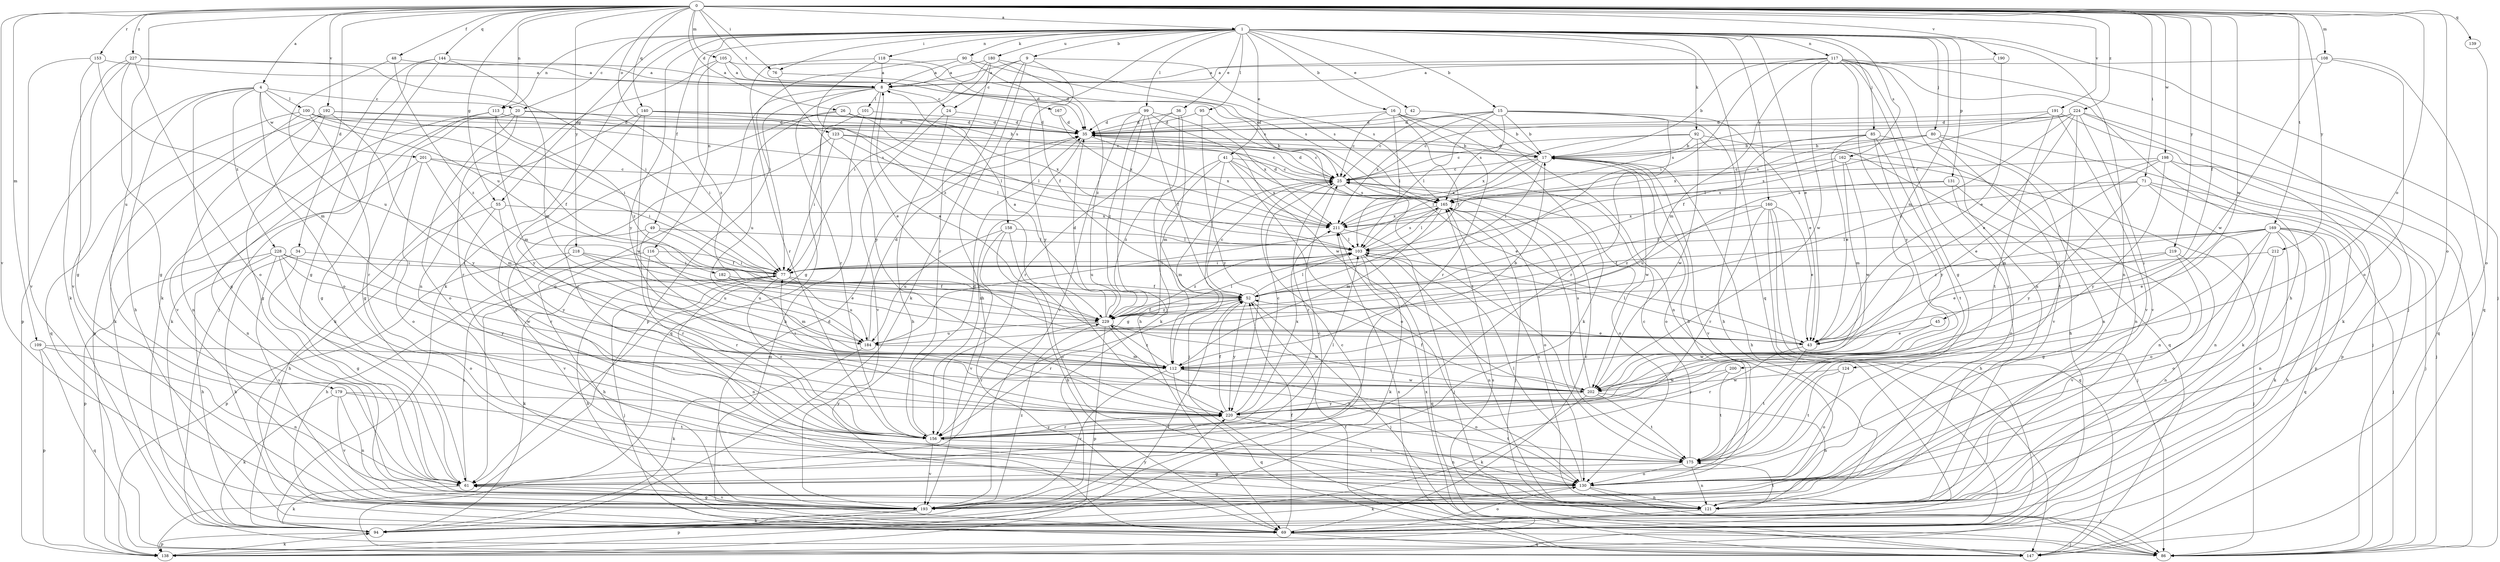 strict digraph  {
0;
1;
4;
8;
9;
15;
16;
17;
20;
24;
25;
26;
34;
35;
36;
41;
42;
43;
45;
48;
49;
52;
55;
61;
69;
71;
76;
77;
80;
85;
86;
90;
92;
94;
95;
99;
100;
101;
103;
105;
108;
109;
112;
113;
116;
117;
118;
121;
123;
124;
130;
131;
138;
139;
140;
144;
147;
153;
156;
158;
160;
162;
165;
167;
169;
175;
179;
180;
182;
184;
190;
191;
192;
193;
198;
200;
201;
202;
211;
212;
218;
219;
220;
224;
227;
228;
229;
0 -> 1  [label=a];
0 -> 4  [label=a];
0 -> 26  [label=d];
0 -> 34  [label=d];
0 -> 45  [label=f];
0 -> 48  [label=f];
0 -> 55  [label=g];
0 -> 71  [label=i];
0 -> 76  [label=i];
0 -> 105  [label=m];
0 -> 108  [label=m];
0 -> 109  [label=m];
0 -> 113  [label=n];
0 -> 123  [label=o];
0 -> 124  [label=o];
0 -> 130  [label=o];
0 -> 139  [label=q];
0 -> 140  [label=q];
0 -> 144  [label=q];
0 -> 153  [label=r];
0 -> 167  [label=t];
0 -> 169  [label=t];
0 -> 179  [label=u];
0 -> 190  [label=v];
0 -> 191  [label=v];
0 -> 192  [label=v];
0 -> 193  [label=v];
0 -> 198  [label=w];
0 -> 200  [label=w];
0 -> 212  [label=y];
0 -> 218  [label=y];
0 -> 219  [label=y];
0 -> 224  [label=z];
0 -> 227  [label=z];
1 -> 9  [label=b];
1 -> 15  [label=b];
1 -> 16  [label=b];
1 -> 20  [label=c];
1 -> 36  [label=e];
1 -> 41  [label=e];
1 -> 42  [label=e];
1 -> 43  [label=e];
1 -> 49  [label=f];
1 -> 55  [label=g];
1 -> 76  [label=i];
1 -> 80  [label=j];
1 -> 85  [label=j];
1 -> 86  [label=j];
1 -> 90  [label=k];
1 -> 92  [label=k];
1 -> 94  [label=k];
1 -> 95  [label=l];
1 -> 99  [label=l];
1 -> 112  [label=m];
1 -> 113  [label=n];
1 -> 116  [label=n];
1 -> 117  [label=n];
1 -> 118  [label=n];
1 -> 121  [label=n];
1 -> 131  [label=p];
1 -> 147  [label=q];
1 -> 158  [label=s];
1 -> 160  [label=s];
1 -> 162  [label=s];
1 -> 180  [label=u];
1 -> 220  [label=y];
4 -> 20  [label=c];
4 -> 61  [label=g];
4 -> 69  [label=h];
4 -> 100  [label=l];
4 -> 130  [label=o];
4 -> 138  [label=p];
4 -> 182  [label=u];
4 -> 201  [label=w];
4 -> 228  [label=z];
8 -> 24  [label=c];
8 -> 43  [label=e];
8 -> 61  [label=g];
8 -> 101  [label=l];
8 -> 138  [label=p];
8 -> 156  [label=r];
9 -> 8  [label=a];
9 -> 24  [label=c];
9 -> 69  [label=h];
9 -> 94  [label=k];
9 -> 165  [label=s];
9 -> 220  [label=y];
15 -> 17  [label=b];
15 -> 25  [label=c];
15 -> 35  [label=d];
15 -> 43  [label=e];
15 -> 69  [label=h];
15 -> 103  [label=l];
15 -> 156  [label=r];
15 -> 165  [label=s];
15 -> 211  [label=x];
16 -> 25  [label=c];
16 -> 35  [label=d];
16 -> 52  [label=f];
16 -> 94  [label=k];
16 -> 103  [label=l];
16 -> 121  [label=n];
16 -> 156  [label=r];
17 -> 25  [label=c];
17 -> 35  [label=d];
17 -> 69  [label=h];
17 -> 77  [label=i];
17 -> 103  [label=l];
17 -> 130  [label=o];
17 -> 193  [label=v];
17 -> 202  [label=w];
17 -> 211  [label=x];
20 -> 35  [label=d];
20 -> 61  [label=g];
20 -> 77  [label=i];
20 -> 94  [label=k];
20 -> 130  [label=o];
20 -> 156  [label=r];
24 -> 35  [label=d];
24 -> 69  [label=h];
24 -> 193  [label=v];
25 -> 35  [label=d];
25 -> 112  [label=m];
25 -> 130  [label=o];
25 -> 156  [label=r];
25 -> 165  [label=s];
26 -> 25  [label=c];
26 -> 35  [label=d];
26 -> 103  [label=l];
26 -> 184  [label=u];
26 -> 220  [label=y];
34 -> 61  [label=g];
34 -> 69  [label=h];
34 -> 77  [label=i];
35 -> 17  [label=b];
35 -> 25  [label=c];
35 -> 156  [label=r];
35 -> 211  [label=x];
36 -> 35  [label=d];
36 -> 94  [label=k];
36 -> 112  [label=m];
36 -> 156  [label=r];
41 -> 25  [label=c];
41 -> 43  [label=e];
41 -> 61  [label=g];
41 -> 86  [label=j];
41 -> 130  [label=o];
41 -> 211  [label=x];
41 -> 229  [label=z];
42 -> 17  [label=b];
42 -> 35  [label=d];
43 -> 8  [label=a];
43 -> 103  [label=l];
43 -> 156  [label=r];
43 -> 175  [label=t];
45 -> 43  [label=e];
45 -> 202  [label=w];
48 -> 8  [label=a];
48 -> 184  [label=u];
48 -> 229  [label=z];
49 -> 52  [label=f];
49 -> 103  [label=l];
49 -> 156  [label=r];
49 -> 193  [label=v];
52 -> 25  [label=c];
52 -> 86  [label=j];
52 -> 103  [label=l];
52 -> 156  [label=r];
52 -> 220  [label=y];
52 -> 229  [label=z];
55 -> 69  [label=h];
55 -> 156  [label=r];
55 -> 211  [label=x];
55 -> 220  [label=y];
61 -> 25  [label=c];
61 -> 77  [label=i];
61 -> 94  [label=k];
61 -> 193  [label=v];
69 -> 25  [label=c];
69 -> 52  [label=f];
69 -> 86  [label=j];
69 -> 130  [label=o];
69 -> 147  [label=q];
71 -> 52  [label=f];
71 -> 86  [label=j];
71 -> 121  [label=n];
71 -> 138  [label=p];
71 -> 165  [label=s];
71 -> 220  [label=y];
76 -> 165  [label=s];
76 -> 220  [label=y];
77 -> 52  [label=f];
77 -> 69  [label=h];
77 -> 86  [label=j];
77 -> 94  [label=k];
77 -> 103  [label=l];
77 -> 121  [label=n];
77 -> 156  [label=r];
77 -> 184  [label=u];
80 -> 17  [label=b];
80 -> 86  [label=j];
80 -> 121  [label=n];
80 -> 165  [label=s];
80 -> 193  [label=v];
80 -> 211  [label=x];
85 -> 17  [label=b];
85 -> 43  [label=e];
85 -> 103  [label=l];
85 -> 121  [label=n];
85 -> 175  [label=t];
85 -> 220  [label=y];
90 -> 8  [label=a];
90 -> 52  [label=f];
90 -> 77  [label=i];
90 -> 165  [label=s];
92 -> 17  [label=b];
92 -> 25  [label=c];
92 -> 69  [label=h];
92 -> 147  [label=q];
92 -> 202  [label=w];
92 -> 211  [label=x];
94 -> 138  [label=p];
95 -> 35  [label=d];
95 -> 175  [label=t];
95 -> 220  [label=y];
99 -> 35  [label=d];
99 -> 52  [label=f];
99 -> 69  [label=h];
99 -> 193  [label=v];
99 -> 202  [label=w];
99 -> 211  [label=x];
99 -> 229  [label=z];
100 -> 35  [label=d];
100 -> 52  [label=f];
100 -> 77  [label=i];
100 -> 94  [label=k];
100 -> 147  [label=q];
100 -> 156  [label=r];
100 -> 165  [label=s];
101 -> 35  [label=d];
101 -> 69  [label=h];
101 -> 147  [label=q];
103 -> 77  [label=i];
103 -> 94  [label=k];
103 -> 121  [label=n];
103 -> 147  [label=q];
103 -> 165  [label=s];
103 -> 229  [label=z];
105 -> 8  [label=a];
105 -> 25  [label=c];
105 -> 35  [label=d];
105 -> 121  [label=n];
105 -> 229  [label=z];
108 -> 8  [label=a];
108 -> 130  [label=o];
108 -> 147  [label=q];
108 -> 202  [label=w];
109 -> 112  [label=m];
109 -> 121  [label=n];
109 -> 138  [label=p];
109 -> 147  [label=q];
112 -> 17  [label=b];
112 -> 130  [label=o];
112 -> 147  [label=q];
112 -> 193  [label=v];
112 -> 202  [label=w];
112 -> 229  [label=z];
113 -> 35  [label=d];
113 -> 61  [label=g];
113 -> 112  [label=m];
113 -> 193  [label=v];
113 -> 229  [label=z];
116 -> 69  [label=h];
116 -> 77  [label=i];
116 -> 156  [label=r];
116 -> 184  [label=u];
117 -> 8  [label=a];
117 -> 17  [label=b];
117 -> 61  [label=g];
117 -> 69  [label=h];
117 -> 77  [label=i];
117 -> 86  [label=j];
117 -> 112  [label=m];
117 -> 121  [label=n];
117 -> 193  [label=v];
117 -> 202  [label=w];
117 -> 220  [label=y];
118 -> 8  [label=a];
118 -> 35  [label=d];
118 -> 156  [label=r];
118 -> 229  [label=z];
121 -> 69  [label=h];
121 -> 165  [label=s];
121 -> 175  [label=t];
123 -> 17  [label=b];
123 -> 25  [label=c];
123 -> 77  [label=i];
123 -> 103  [label=l];
123 -> 156  [label=r];
124 -> 130  [label=o];
124 -> 175  [label=t];
124 -> 202  [label=w];
130 -> 17  [label=b];
130 -> 86  [label=j];
130 -> 94  [label=k];
130 -> 103  [label=l];
130 -> 121  [label=n];
131 -> 121  [label=n];
131 -> 130  [label=o];
131 -> 165  [label=s];
131 -> 184  [label=u];
138 -> 52  [label=f];
138 -> 94  [label=k];
138 -> 211  [label=x];
139 -> 130  [label=o];
140 -> 35  [label=d];
140 -> 94  [label=k];
140 -> 103  [label=l];
140 -> 121  [label=n];
140 -> 202  [label=w];
140 -> 211  [label=x];
144 -> 8  [label=a];
144 -> 61  [label=g];
144 -> 86  [label=j];
144 -> 94  [label=k];
144 -> 112  [label=m];
147 -> 52  [label=f];
147 -> 165  [label=s];
147 -> 211  [label=x];
153 -> 8  [label=a];
153 -> 61  [label=g];
153 -> 112  [label=m];
153 -> 193  [label=v];
156 -> 35  [label=d];
156 -> 103  [label=l];
156 -> 175  [label=t];
156 -> 193  [label=v];
156 -> 220  [label=y];
158 -> 69  [label=h];
158 -> 103  [label=l];
158 -> 130  [label=o];
158 -> 184  [label=u];
158 -> 193  [label=v];
160 -> 43  [label=e];
160 -> 69  [label=h];
160 -> 86  [label=j];
160 -> 147  [label=q];
160 -> 156  [label=r];
160 -> 211  [label=x];
160 -> 229  [label=z];
162 -> 25  [label=c];
162 -> 94  [label=k];
162 -> 112  [label=m];
162 -> 165  [label=s];
162 -> 202  [label=w];
165 -> 35  [label=d];
165 -> 86  [label=j];
165 -> 103  [label=l];
165 -> 112  [label=m];
165 -> 130  [label=o];
165 -> 175  [label=t];
165 -> 184  [label=u];
165 -> 211  [label=x];
167 -> 35  [label=d];
167 -> 211  [label=x];
169 -> 43  [label=e];
169 -> 52  [label=f];
169 -> 61  [label=g];
169 -> 69  [label=h];
169 -> 86  [label=j];
169 -> 94  [label=k];
169 -> 103  [label=l];
169 -> 121  [label=n];
169 -> 130  [label=o];
169 -> 147  [label=q];
169 -> 229  [label=z];
175 -> 25  [label=c];
175 -> 61  [label=g];
175 -> 121  [label=n];
175 -> 130  [label=o];
179 -> 94  [label=k];
179 -> 121  [label=n];
179 -> 175  [label=t];
179 -> 193  [label=v];
179 -> 220  [label=y];
180 -> 8  [label=a];
180 -> 61  [label=g];
180 -> 77  [label=i];
180 -> 156  [label=r];
180 -> 165  [label=s];
180 -> 229  [label=z];
182 -> 52  [label=f];
182 -> 112  [label=m];
182 -> 229  [label=z];
184 -> 35  [label=d];
184 -> 94  [label=k];
184 -> 112  [label=m];
190 -> 8  [label=a];
190 -> 43  [label=e];
191 -> 35  [label=d];
191 -> 52  [label=f];
191 -> 86  [label=j];
191 -> 175  [label=t];
191 -> 193  [label=v];
192 -> 17  [label=b];
192 -> 35  [label=d];
192 -> 61  [label=g];
192 -> 121  [label=n];
192 -> 138  [label=p];
192 -> 220  [label=y];
193 -> 25  [label=c];
193 -> 35  [label=d];
193 -> 61  [label=g];
193 -> 94  [label=k];
193 -> 138  [label=p];
193 -> 220  [label=y];
193 -> 229  [label=z];
198 -> 25  [label=c];
198 -> 43  [label=e];
198 -> 86  [label=j];
198 -> 112  [label=m];
198 -> 138  [label=p];
198 -> 220  [label=y];
200 -> 175  [label=t];
200 -> 202  [label=w];
200 -> 220  [label=y];
201 -> 25  [label=c];
201 -> 77  [label=i];
201 -> 112  [label=m];
201 -> 121  [label=n];
201 -> 130  [label=o];
202 -> 52  [label=f];
202 -> 77  [label=i];
202 -> 94  [label=k];
202 -> 121  [label=n];
202 -> 165  [label=s];
202 -> 175  [label=t];
202 -> 220  [label=y];
211 -> 86  [label=j];
211 -> 103  [label=l];
212 -> 77  [label=i];
212 -> 86  [label=j];
212 -> 130  [label=o];
218 -> 43  [label=e];
218 -> 69  [label=h];
218 -> 77  [label=i];
218 -> 138  [label=p];
218 -> 184  [label=u];
219 -> 43  [label=e];
219 -> 77  [label=i];
219 -> 121  [label=n];
219 -> 193  [label=v];
220 -> 25  [label=c];
220 -> 52  [label=f];
220 -> 121  [label=n];
220 -> 156  [label=r];
220 -> 175  [label=t];
220 -> 211  [label=x];
224 -> 25  [label=c];
224 -> 35  [label=d];
224 -> 43  [label=e];
224 -> 94  [label=k];
224 -> 147  [label=q];
224 -> 165  [label=s];
224 -> 175  [label=t];
224 -> 193  [label=v];
224 -> 229  [label=z];
227 -> 8  [label=a];
227 -> 61  [label=g];
227 -> 77  [label=i];
227 -> 94  [label=k];
227 -> 130  [label=o];
227 -> 193  [label=v];
228 -> 69  [label=h];
228 -> 77  [label=i];
228 -> 130  [label=o];
228 -> 138  [label=p];
228 -> 193  [label=v];
228 -> 202  [label=w];
228 -> 220  [label=y];
229 -> 8  [label=a];
229 -> 35  [label=d];
229 -> 43  [label=e];
229 -> 52  [label=f];
229 -> 103  [label=l];
229 -> 130  [label=o];
229 -> 138  [label=p];
229 -> 156  [label=r];
229 -> 184  [label=u];
229 -> 202  [label=w];
}
